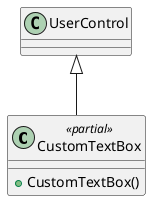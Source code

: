 @startuml
class CustomTextBox <<partial>> {
    + CustomTextBox()
}
UserControl <|-- CustomTextBox
@enduml
